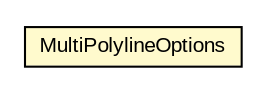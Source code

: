 #!/usr/local/bin/dot
#
# Class diagram 
# Generated by UMLGraph version R5_6-24-gf6e263 (http://www.umlgraph.org/)
#

digraph G {
	edge [fontname="arial",fontsize=10,labelfontname="arial",labelfontsize=10];
	node [fontname="arial",fontsize=10,shape=plaintext];
	nodesep=0.25;
	ranksep=0.5;
	// org.osmdroid.gpkg.overlay.features.MultiPolylineOptions
	c171320 [label=<<table title="org.osmdroid.gpkg.overlay.features.MultiPolylineOptions" border="0" cellborder="1" cellspacing="0" cellpadding="2" port="p" bgcolor="lemonChiffon" href="./MultiPolylineOptions.html">
		<tr><td><table border="0" cellspacing="0" cellpadding="1">
<tr><td align="center" balign="center"> MultiPolylineOptions </td></tr>
		</table></td></tr>
		</table>>, URL="./MultiPolylineOptions.html", fontname="arial", fontcolor="black", fontsize=10.0];
}

